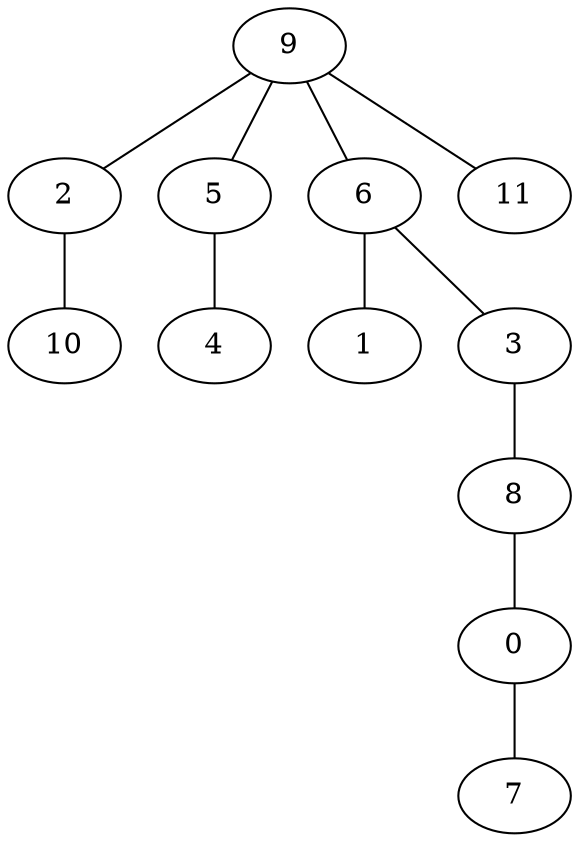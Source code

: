 strict graph "" {
	9 -- 2;
	9 -- 5;
	9 -- 6;
	9 -- 11;
	2 -- 10;
	5 -- 4;
	6 -- 1;
	6 -- 3;
	3 -- 8;
	8 -- 0;
	0 -- 7;
}
